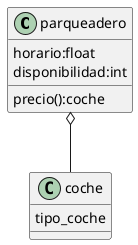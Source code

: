 @startuml
class parqueadero
parqueadero : horario:float 
parqueadero : disponibilidad:int
parqueadero : precio():coche

parqueadero o-- coche 

class coche
coche : tipo_coche 
@enduml